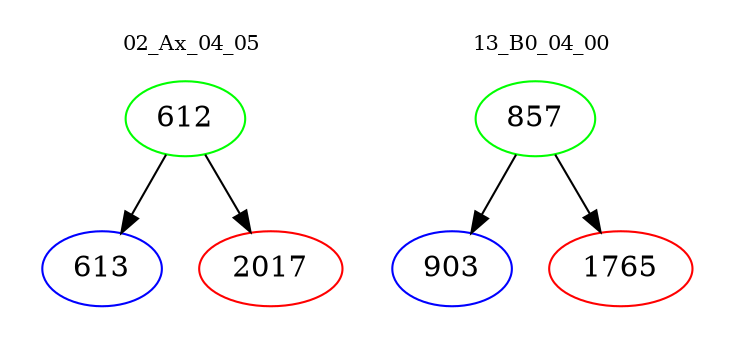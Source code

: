 digraph{
subgraph cluster_0 {
color = white
label = "02_Ax_04_05";
fontsize=10;
T0_612 [label="612", color="green"]
T0_612 -> T0_613 [color="black"]
T0_613 [label="613", color="blue"]
T0_612 -> T0_2017 [color="black"]
T0_2017 [label="2017", color="red"]
}
subgraph cluster_1 {
color = white
label = "13_B0_04_00";
fontsize=10;
T1_857 [label="857", color="green"]
T1_857 -> T1_903 [color="black"]
T1_903 [label="903", color="blue"]
T1_857 -> T1_1765 [color="black"]
T1_1765 [label="1765", color="red"]
}
}

